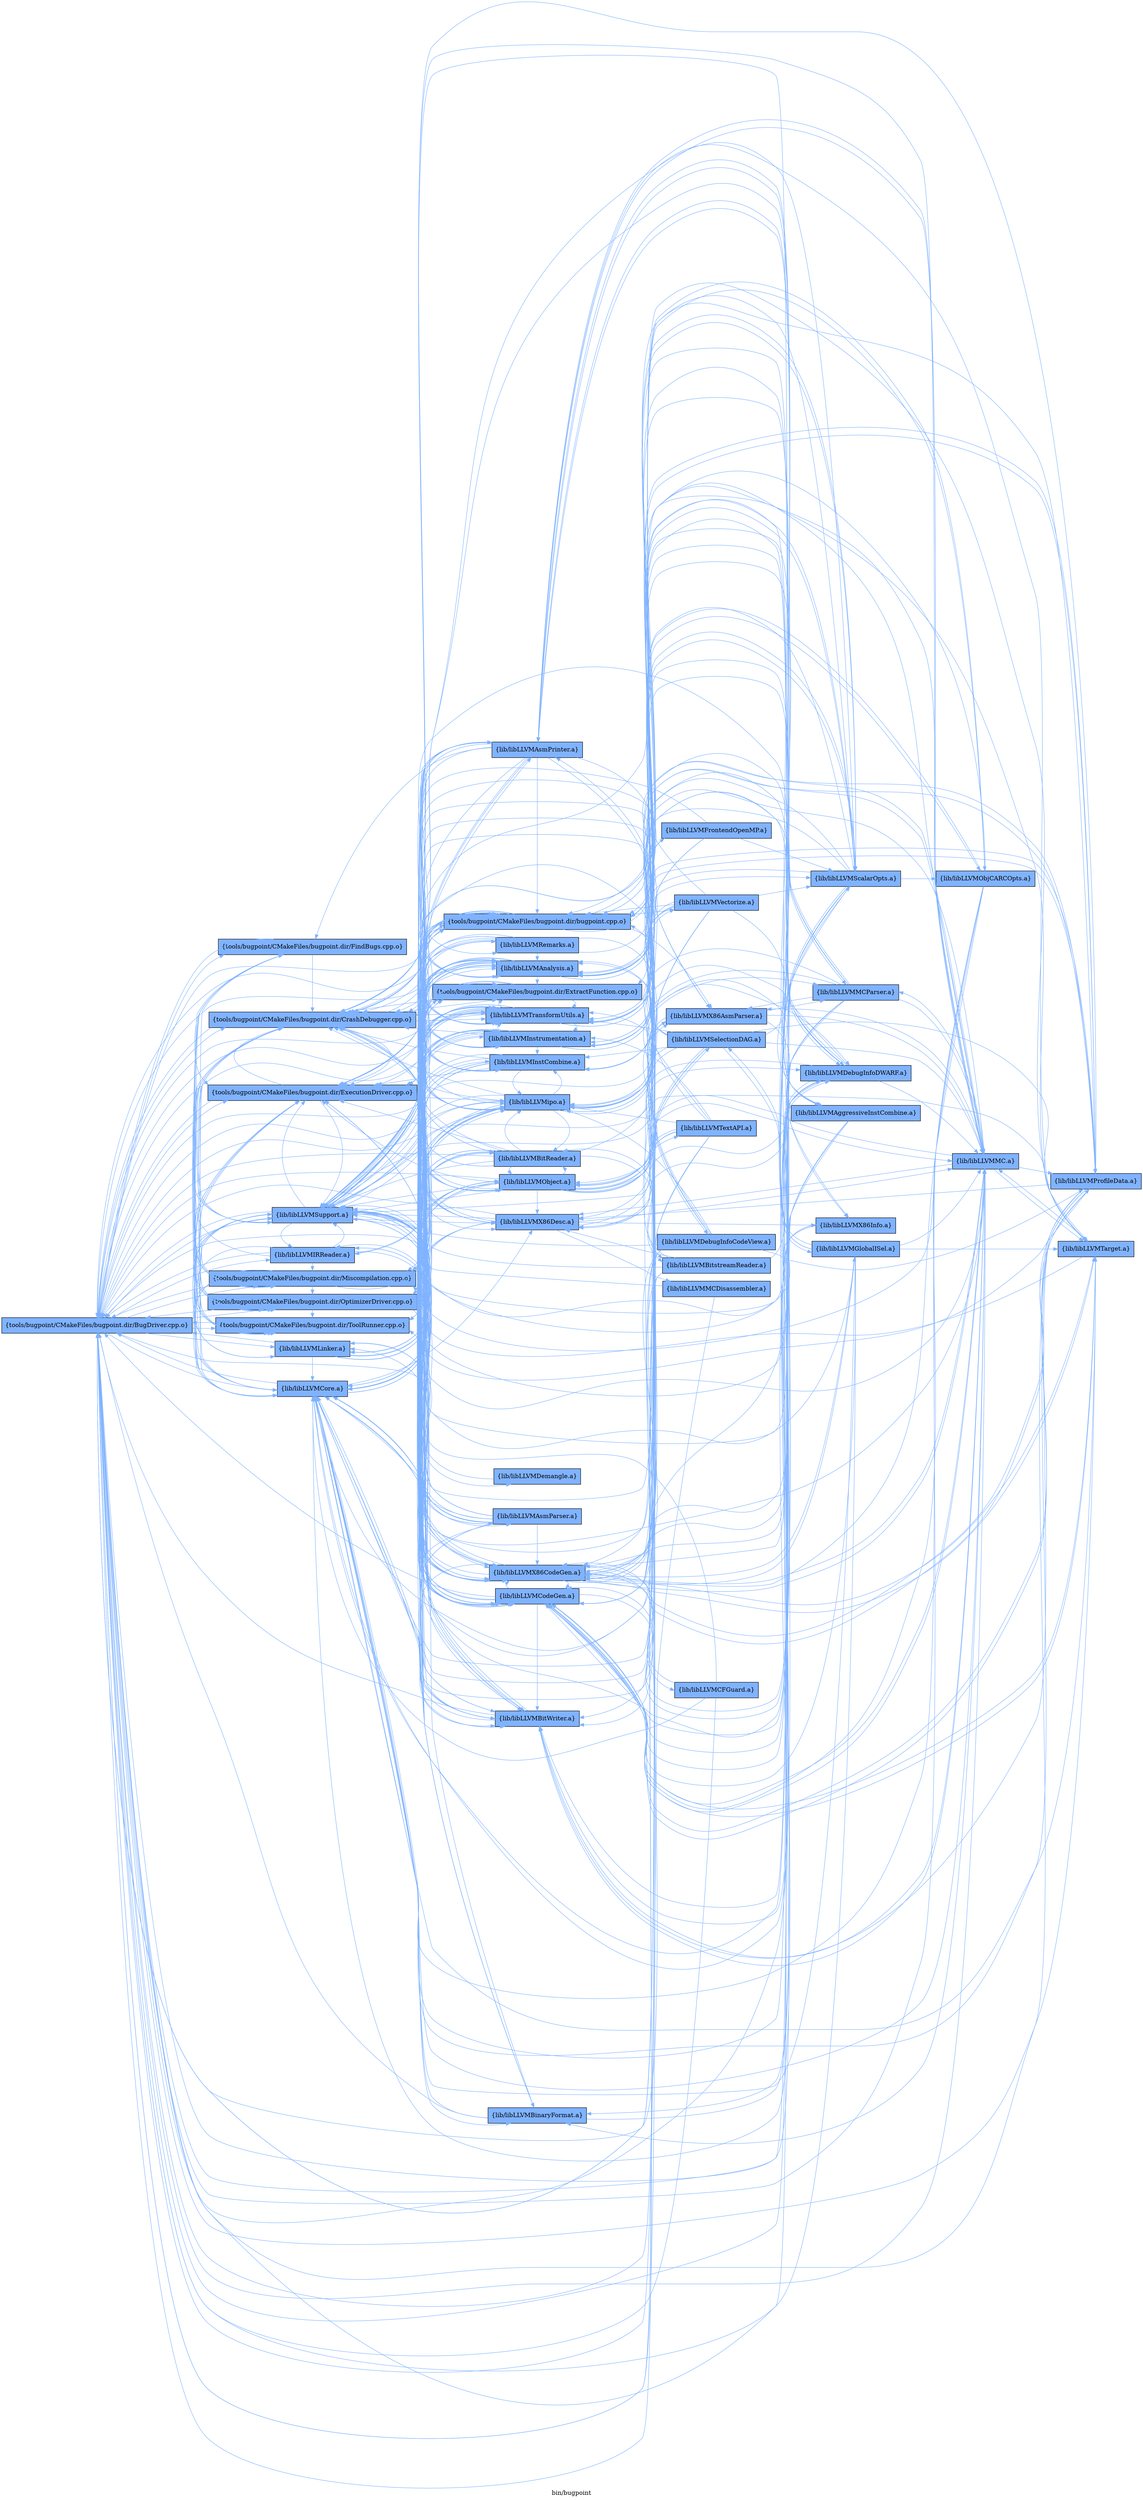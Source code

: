 digraph "bin/bugpoint" {
	label="bin/bugpoint";
	rankdir=LR;
	{ rank=same; Node0x560d4367f808;  }
	{ rank=same; Node0x560d43687828; Node0x560d43687558; Node0x560d43686658; Node0x560d43685e88; Node0x560d43686928; Node0x560d43684f88; Node0x560d4366c7f8; Node0x560d4366be98; Node0x560d4366ae58; Node0x560d43685528;  }
	{ rank=same; Node0x560d436881d8; Node0x560d43676118; Node0x560d4366dbf8; Node0x560d43685f28; Node0x560d4366d6f8; Node0x560d4366eaf8; Node0x560d4366d3d8; Node0x560d4368eee8; Node0x560d4366e698; Node0x560d4368f3e8; Node0x560d43679728; Node0x560d43672748; Node0x560d4366c2f8; Node0x560d43671488; Node0x560d4366b3f8; Node0x560d4366aef8; Node0x560d43687918; Node0x560d4368dae8;  }

	Node0x560d4367f808 [shape=record,shape=box,group=1,style=filled,fillcolor="0.600000 0.5 1",label="{tools/bugpoint/CMakeFiles/bugpoint.dir/BugDriver.cpp.o}"];
	Node0x560d4367f808 -> Node0x560d43687828[color="0.600000 0.5 1"];
	Node0x560d4367f808 -> Node0x560d43687558[color="0.600000 0.5 1"];
	Node0x560d4367f808 -> Node0x560d43686658[color="0.600000 0.5 1"];
	Node0x560d4367f808 -> Node0x560d43685e88[color="0.600000 0.5 1"];
	Node0x560d4367f808 -> Node0x560d43686928[color="0.600000 0.5 1"];
	Node0x560d4367f808 -> Node0x560d43684f88[color="0.600000 0.5 1"];
	Node0x560d4367f808 -> Node0x560d4366c7f8[color="0.600000 0.5 1"];
	Node0x560d4367f808 -> Node0x560d4366be98[color="0.600000 0.5 1"];
	Node0x560d4367f808 -> Node0x560d4366ae58[color="0.600000 0.5 1"];
	Node0x560d4367f808 -> Node0x560d43685528[color="0.600000 0.5 1"];
	Node0x560d43687828 [shape=record,shape=box,group=1,style=filled,fillcolor="0.600000 0.5 1",label="{tools/bugpoint/CMakeFiles/bugpoint.dir/CrashDebugger.cpp.o}"];
	Node0x560d43687828 -> Node0x560d4367f808[color="0.600000 0.5 1"];
	Node0x560d43687828 -> Node0x560d43687558[color="0.600000 0.5 1"];
	Node0x560d43687828 -> Node0x560d436881d8[color="0.600000 0.5 1"];
	Node0x560d43687828 -> Node0x560d43686928[color="0.600000 0.5 1"];
	Node0x560d43687828 -> Node0x560d43676118[color="0.600000 0.5 1"];
	Node0x560d43687828 -> Node0x560d4366dbf8[color="0.600000 0.5 1"];
	Node0x560d43687828 -> Node0x560d4366c7f8[color="0.600000 0.5 1"];
	Node0x560d43687828 -> Node0x560d43685528[color="0.600000 0.5 1"];
	Node0x560d43687828 -> Node0x560d43685f28[color="0.600000 0.5 1"];
	Node0x560d43687558 [shape=record,shape=box,group=1,style=filled,fillcolor="0.600000 0.5 1",label="{tools/bugpoint/CMakeFiles/bugpoint.dir/ExecutionDriver.cpp.o}"];
	Node0x560d43687558 -> Node0x560d4367f808[color="0.600000 0.5 1"];
	Node0x560d43687558 -> Node0x560d43687828[color="0.600000 0.5 1"];
	Node0x560d43687558 -> Node0x560d43686928[color="0.600000 0.5 1"];
	Node0x560d43687558 -> Node0x560d43684f88[color="0.600000 0.5 1"];
	Node0x560d43687558 -> Node0x560d43685528[color="0.600000 0.5 1"];
	Node0x560d43686658 [shape=record,shape=box,group=1,style=filled,fillcolor="0.600000 0.5 1",label="{tools/bugpoint/CMakeFiles/bugpoint.dir/FindBugs.cpp.o}"];
	Node0x560d43686658 -> Node0x560d4367f808[color="0.600000 0.5 1"];
	Node0x560d43686658 -> Node0x560d43687828[color="0.600000 0.5 1"];
	Node0x560d43686658 -> Node0x560d43687558[color="0.600000 0.5 1"];
	Node0x560d43686658 -> Node0x560d43685e88[color="0.600000 0.5 1"];
	Node0x560d43686658 -> Node0x560d43686928[color="0.600000 0.5 1"];
	Node0x560d43686658 -> Node0x560d43685528[color="0.600000 0.5 1"];
	Node0x560d43685e88 [shape=record,shape=box,group=1,style=filled,fillcolor="0.600000 0.5 1",label="{tools/bugpoint/CMakeFiles/bugpoint.dir/Miscompilation.cpp.o}"];
	Node0x560d43685e88 -> Node0x560d4367f808[color="0.600000 0.5 1"];
	Node0x560d43685e88 -> Node0x560d43687828[color="0.600000 0.5 1"];
	Node0x560d43685e88 -> Node0x560d43687558[color="0.600000 0.5 1"];
	Node0x560d43685e88 -> Node0x560d436881d8[color="0.600000 0.5 1"];
	Node0x560d43685e88 -> Node0x560d43686658[color="0.600000 0.5 1"];
	Node0x560d43685e88 -> Node0x560d43686928[color="0.600000 0.5 1"];
	Node0x560d43685e88 -> Node0x560d43684f88[color="0.600000 0.5 1"];
	Node0x560d43685e88 -> Node0x560d43676118[color="0.600000 0.5 1"];
	Node0x560d43685e88 -> Node0x560d4366c7f8[color="0.600000 0.5 1"];
	Node0x560d43685e88 -> Node0x560d4366ae58[color="0.600000 0.5 1"];
	Node0x560d43685e88 -> Node0x560d43685528[color="0.600000 0.5 1"];
	Node0x560d43685e88 -> Node0x560d43685f28[color="0.600000 0.5 1"];
	Node0x560d43686928 [shape=record,shape=box,group=1,style=filled,fillcolor="0.600000 0.5 1",label="{tools/bugpoint/CMakeFiles/bugpoint.dir/OptimizerDriver.cpp.o}"];
	Node0x560d43686928 -> Node0x560d4367f808[color="0.600000 0.5 1"];
	Node0x560d43686928 -> Node0x560d43687828[color="0.600000 0.5 1"];
	Node0x560d43686928 -> Node0x560d43687558[color="0.600000 0.5 1"];
	Node0x560d43686928 -> Node0x560d43684f88[color="0.600000 0.5 1"];
	Node0x560d43686928 -> Node0x560d4366d6f8[color="0.600000 0.5 1"];
	Node0x560d43686928 -> Node0x560d43685528[color="0.600000 0.5 1"];
	Node0x560d43684f88 [shape=record,shape=box,group=1,style=filled,fillcolor="0.600000 0.5 1",label="{tools/bugpoint/CMakeFiles/bugpoint.dir/ToolRunner.cpp.o}"];
	Node0x560d43684f88 -> Node0x560d4367f808[color="0.600000 0.5 1"];
	Node0x560d43684f88 -> Node0x560d43687828[color="0.600000 0.5 1"];
	Node0x560d43684f88 -> Node0x560d43687558[color="0.600000 0.5 1"];
	Node0x560d43684f88 -> Node0x560d43686658[color="0.600000 0.5 1"];
	Node0x560d43684f88 -> Node0x560d43685528[color="0.600000 0.5 1"];
	Node0x560d4366c7f8 [shape=record,shape=box,group=1,style=filled,fillcolor="0.600000 0.5 1",label="{lib/libLLVMCore.a}"];
	Node0x560d4366c7f8 -> Node0x560d4367f808[color="0.600000 0.5 1"];
	Node0x560d4366c7f8 -> Node0x560d43685528[color="0.600000 0.5 1"];
	Node0x560d4366c7f8 -> Node0x560d43687828[color="0.600000 0.5 1"];
	Node0x560d4366c7f8 -> Node0x560d4366eaf8[color="0.600000 0.5 1"];
	Node0x560d4366c7f8 -> Node0x560d4366dbf8[color="0.600000 0.5 1"];
	Node0x560d4366c7f8 -> Node0x560d4366d6f8[color="0.600000 0.5 1"];
	Node0x560d4366c7f8 -> Node0x560d4366d3d8[color="0.600000 0.5 1"];
	Node0x560d4366c7f8 -> Node0x560d4368eee8[color="0.600000 0.5 1"];
	Node0x560d4366c7f8 -> Node0x560d4366e698[color="0.600000 0.5 1"];
	Node0x560d4366c7f8 -> Node0x560d436881d8[color="0.600000 0.5 1"];
	Node0x560d4366c7f8 -> Node0x560d43686658[color="0.600000 0.5 1"];
	Node0x560d4366c7f8 -> Node0x560d4368f3e8[color="0.600000 0.5 1"];
	Node0x560d4366c7f8 -> Node0x560d43687558[color="0.600000 0.5 1"];
	Node0x560d4366c7f8 -> Node0x560d43676118[color="0.600000 0.5 1"];
	Node0x560d4366be98 [shape=record,shape=box,group=1,style=filled,fillcolor="0.600000 0.5 1",label="{lib/libLLVMIRReader.a}"];
	Node0x560d4366be98 -> Node0x560d4367f808[color="0.600000 0.5 1"];
	Node0x560d4366be98 -> Node0x560d43687828[color="0.600000 0.5 1"];
	Node0x560d4366be98 -> Node0x560d43685e88[color="0.600000 0.5 1"];
	Node0x560d4366be98 -> Node0x560d4366d3d8[color="0.600000 0.5 1"];
	Node0x560d4366be98 -> Node0x560d4366c7f8[color="0.600000 0.5 1"];
	Node0x560d4366be98 -> Node0x560d43685528[color="0.600000 0.5 1"];
	Node0x560d4366be98 -> Node0x560d43679728[color="0.600000 0.5 1"];
	Node0x560d4366be98 -> Node0x560d43672748[color="0.600000 0.5 1"];
	Node0x560d4366ae58 [shape=record,shape=box,group=1,style=filled,fillcolor="0.600000 0.5 1",label="{lib/libLLVMLinker.a}"];
	Node0x560d4366ae58 -> Node0x560d4367f808[color="0.600000 0.5 1"];
	Node0x560d4366ae58 -> Node0x560d43687828[color="0.600000 0.5 1"];
	Node0x560d4366ae58 -> Node0x560d4366eaf8[color="0.600000 0.5 1"];
	Node0x560d4366ae58 -> Node0x560d4366dbf8[color="0.600000 0.5 1"];
	Node0x560d4366ae58 -> Node0x560d4366c7f8[color="0.600000 0.5 1"];
	Node0x560d4366ae58 -> Node0x560d4366c2f8[color="0.600000 0.5 1"];
	Node0x560d4366ae58 -> Node0x560d43685528[color="0.600000 0.5 1"];
	Node0x560d4366ae58 -> Node0x560d43685f28[color="0.600000 0.5 1"];
	Node0x560d4366ae58 -> Node0x560d43671488[color="0.600000 0.5 1"];
	Node0x560d43685528 [shape=record,shape=box,group=1,style=filled,fillcolor="0.600000 0.5 1",label="{lib/libLLVMSupport.a}"];
	Node0x560d43685528 -> Node0x560d4367f808[color="0.600000 0.5 1"];
	Node0x560d43685528 -> Node0x560d43687828[color="0.600000 0.5 1"];
	Node0x560d43685528 -> Node0x560d43687558[color="0.600000 0.5 1"];
	Node0x560d43685528 -> Node0x560d4366eaf8[color="0.600000 0.5 1"];
	Node0x560d43685528 -> Node0x560d4366dbf8[color="0.600000 0.5 1"];
	Node0x560d43685528 -> Node0x560d4366d3d8[color="0.600000 0.5 1"];
	Node0x560d43685528 -> Node0x560d4366c7f8[color="0.600000 0.5 1"];
	Node0x560d43685528 -> Node0x560d43676118[color="0.600000 0.5 1"];
	Node0x560d43685528 -> Node0x560d4366b3f8[color="0.600000 0.5 1"];
	Node0x560d43685528 -> Node0x560d4366d6f8[color="0.600000 0.5 1"];
	Node0x560d43685528 -> Node0x560d43684f88[color="0.600000 0.5 1"];
	Node0x560d43685528 -> Node0x560d4366e698[color="0.600000 0.5 1"];
	Node0x560d43685528 -> Node0x560d4366aef8[color="0.600000 0.5 1"];
	Node0x560d43685528 -> Node0x560d4366be98[color="0.600000 0.5 1"];
	Node0x560d43685528 -> Node0x560d4366c2f8[color="0.600000 0.5 1"];
	Node0x560d43685528 -> Node0x560d436881d8[color="0.600000 0.5 1"];
	Node0x560d43685528 -> Node0x560d43687918[color="0.600000 0.5 1"];
	Node0x560d43685528 -> Node0x560d4368dae8[color="0.600000 0.5 1"];
	Node0x560d43685528 -> Node0x560d43671488[color="0.600000 0.5 1"];
	Node0x560d436881d8 [shape=record,shape=box,group=1,style=filled,fillcolor="0.600000 0.5 1",label="{tools/bugpoint/CMakeFiles/bugpoint.dir/ExtractFunction.cpp.o}"];
	Node0x560d436881d8 -> Node0x560d4367f808[color="0.600000 0.5 1"];
	Node0x560d436881d8 -> Node0x560d43687828[color="0.600000 0.5 1"];
	Node0x560d436881d8 -> Node0x560d43687558[color="0.600000 0.5 1"];
	Node0x560d436881d8 -> Node0x560d43686928[color="0.600000 0.5 1"];
	Node0x560d436881d8 -> Node0x560d4366c7f8[color="0.600000 0.5 1"];
	Node0x560d436881d8 -> Node0x560d43685528[color="0.600000 0.5 1"];
	Node0x560d436881d8 -> Node0x560d43685f28[color="0.600000 0.5 1"];
	Node0x560d43676118 [shape=record,shape=box,group=1,style=filled,fillcolor="0.600000 0.5 1",label="{tools/bugpoint/CMakeFiles/bugpoint.dir/bugpoint.cpp.o}"];
	Node0x560d43676118 -> Node0x560d4367f808[color="0.600000 0.5 1"];
	Node0x560d43676118 -> Node0x560d43687828[color="0.600000 0.5 1"];
	Node0x560d43676118 -> Node0x560d43687558[color="0.600000 0.5 1"];
	Node0x560d43676118 -> Node0x560d4366eff8[color="0.600000 0.5 1"];
	Node0x560d43676118 -> Node0x560d4366eaf8[color="0.600000 0.5 1"];
	Node0x560d43676118 -> Node0x560d4366e698[color="0.600000 0.5 1"];
	Node0x560d43676118 -> Node0x560d4366e198[color="0.600000 0.5 1"];
	Node0x560d43676118 -> Node0x560d4366dbf8[color="0.600000 0.5 1"];
	Node0x560d43676118 -> Node0x560d4366d3d8[color="0.600000 0.5 1"];
	Node0x560d43676118 -> Node0x560d4366c7f8[color="0.600000 0.5 1"];
	Node0x560d43676118 -> Node0x560d4366c2f8[color="0.600000 0.5 1"];
	Node0x560d43676118 -> Node0x560d4366b998[color="0.600000 0.5 1"];
	Node0x560d43676118 -> Node0x560d4366b3f8[color="0.600000 0.5 1"];
	Node0x560d43676118 -> Node0x560d4366aef8[color="0.600000 0.5 1"];
	Node0x560d43676118 -> Node0x560d43684b28[color="0.600000 0.5 1"];
	Node0x560d43676118 -> Node0x560d43685a78[color="0.600000 0.5 1"];
	Node0x560d43676118 -> Node0x560d43685528[color="0.600000 0.5 1"];
	Node0x560d43676118 -> Node0x560d436866a8[color="0.600000 0.5 1"];
	Node0x560d43676118 -> Node0x560d43685f28[color="0.600000 0.5 1"];
	Node0x560d43676118 -> Node0x560d43686e78[color="0.600000 0.5 1"];
	Node0x560d4366dbf8 [shape=record,shape=box,group=1,style=filled,fillcolor="0.600000 0.5 1",label="{lib/libLLVMAnalysis.a}"];
	Node0x560d4366dbf8 -> Node0x560d4367f808[color="0.600000 0.5 1"];
	Node0x560d4366dbf8 -> Node0x560d43687828[color="0.600000 0.5 1"];
	Node0x560d4366dbf8 -> Node0x560d4366eaf8[color="0.600000 0.5 1"];
	Node0x560d4366dbf8 -> Node0x560d4366c7f8[color="0.600000 0.5 1"];
	Node0x560d4366dbf8 -> Node0x560d43685528[color="0.600000 0.5 1"];
	Node0x560d4366dbf8 -> Node0x560d43676118[color="0.600000 0.5 1"];
	Node0x560d4366dbf8 -> Node0x560d43687558[color="0.600000 0.5 1"];
	Node0x560d4366dbf8 -> Node0x560d43685e88[color="0.600000 0.5 1"];
	Node0x560d4366dbf8 -> Node0x560d436881d8[color="0.600000 0.5 1"];
	Node0x560d4366dbf8 -> Node0x560d4368eee8[color="0.600000 0.5 1"];
	Node0x560d4366dbf8 -> Node0x560d43671488[color="0.600000 0.5 1"];
	Node0x560d4366dbf8 -> Node0x560d43671988[color="0.600000 0.5 1"];
	Node0x560d4366dbf8 -> Node0x560d4366d3d8[color="0.600000 0.5 1"];
	Node0x560d4366dbf8 -> Node0x560d43684f88[color="0.600000 0.5 1"];
	Node0x560d4366dbf8 -> Node0x560d43685a78[color="0.600000 0.5 1"];
	Node0x560d4366dbf8 -> Node0x560d4366c2f8[color="0.600000 0.5 1"];
	Node0x560d43685f28 [shape=record,shape=box,group=1,style=filled,fillcolor="0.600000 0.5 1",label="{lib/libLLVMTransformUtils.a}"];
	Node0x560d43685f28 -> Node0x560d4367f808[color="0.600000 0.5 1"];
	Node0x560d43685f28 -> Node0x560d43685528[color="0.600000 0.5 1"];
	Node0x560d43685f28 -> Node0x560d43687828[color="0.600000 0.5 1"];
	Node0x560d43685f28 -> Node0x560d43687558[color="0.600000 0.5 1"];
	Node0x560d43685f28 -> Node0x560d4366eaf8[color="0.600000 0.5 1"];
	Node0x560d43685f28 -> Node0x560d4366dbf8[color="0.600000 0.5 1"];
	Node0x560d43685f28 -> Node0x560d4366d3d8[color="0.600000 0.5 1"];
	Node0x560d43685f28 -> Node0x560d4366c7f8[color="0.600000 0.5 1"];
	Node0x560d43685f28 -> Node0x560d4366c2f8[color="0.600000 0.5 1"];
	Node0x560d43685f28 -> Node0x560d43685a78[color="0.600000 0.5 1"];
	Node0x560d43685f28 -> Node0x560d43685e88[color="0.600000 0.5 1"];
	Node0x560d43685f28 -> Node0x560d43676118[color="0.600000 0.5 1"];
	Node0x560d43685f28 -> Node0x560d4366b3f8[color="0.600000 0.5 1"];
	Node0x560d43685f28 -> Node0x560d4366d6f8[color="0.600000 0.5 1"];
	Node0x560d43685f28 -> Node0x560d43684b28[color="0.600000 0.5 1"];
	Node0x560d43685f28 -> Node0x560d43684f88[color="0.600000 0.5 1"];
	Node0x560d43685f28 -> Node0x560d436881d8[color="0.600000 0.5 1"];
	Node0x560d43685f28 -> Node0x560d4366aef8[color="0.600000 0.5 1"];
	Node0x560d43685f28 -> Node0x560d4366ae58[color="0.600000 0.5 1"];
	Node0x560d4366d6f8 [shape=record,shape=box,group=1,style=filled,fillcolor="0.600000 0.5 1",label="{lib/libLLVMBitWriter.a}"];
	Node0x560d4366d6f8 -> Node0x560d4367f808[color="0.600000 0.5 1"];
	Node0x560d4366d6f8 -> Node0x560d43687828[color="0.600000 0.5 1"];
	Node0x560d4366d6f8 -> Node0x560d43676118[color="0.600000 0.5 1"];
	Node0x560d4366d6f8 -> Node0x560d4366eaf8[color="0.600000 0.5 1"];
	Node0x560d4366d6f8 -> Node0x560d4366dbf8[color="0.600000 0.5 1"];
	Node0x560d4366d6f8 -> Node0x560d4366c7f8[color="0.600000 0.5 1"];
	Node0x560d4366d6f8 -> Node0x560d43685528[color="0.600000 0.5 1"];
	Node0x560d4366d6f8 -> Node0x560d43671488[color="0.600000 0.5 1"];
	Node0x560d4366d6f8 -> Node0x560d43670a88[color="0.600000 0.5 1"];
	Node0x560d4366eff8 [shape=record,shape=box,group=1,style=filled,fillcolor="0.600000 0.5 1",label="{lib/libLLVMX86AsmParser.a}"];
	Node0x560d4366eff8 -> Node0x560d4367f808[color="0.600000 0.5 1"];
	Node0x560d4366eff8 -> Node0x560d43687828[color="0.600000 0.5 1"];
	Node0x560d4366eff8 -> Node0x560d4366e698[color="0.600000 0.5 1"];
	Node0x560d4366eff8 -> Node0x560d4366e198[color="0.600000 0.5 1"];
	Node0x560d4366eff8 -> Node0x560d43685528[color="0.600000 0.5 1"];
	Node0x560d4366eff8 -> Node0x560d43670f88[color="0.600000 0.5 1"];
	Node0x560d4366eff8 -> Node0x560d43670a88[color="0.600000 0.5 1"];
	Node0x560d4366eaf8 [shape=record,shape=box,group=1,style=filled,fillcolor="0.600000 0.5 1",label="{lib/libLLVMX86CodeGen.a}"];
	Node0x560d4366eaf8 -> Node0x560d4367f808[color="0.600000 0.5 1"];
	Node0x560d4366eaf8 -> Node0x560d43676118[color="0.600000 0.5 1"];
	Node0x560d4366eaf8 -> Node0x560d4366e698[color="0.600000 0.5 1"];
	Node0x560d4366eaf8 -> Node0x560d4366e198[color="0.600000 0.5 1"];
	Node0x560d4366eaf8 -> Node0x560d4366d3d8[color="0.600000 0.5 1"];
	Node0x560d4366eaf8 -> Node0x560d4366c7f8[color="0.600000 0.5 1"];
	Node0x560d4366eaf8 -> Node0x560d43685528[color="0.600000 0.5 1"];
	Node0x560d4366eaf8 -> Node0x560d43687918[color="0.600000 0.5 1"];
	Node0x560d4366eaf8 -> Node0x560d43670a88[color="0.600000 0.5 1"];
	Node0x560d4366eaf8 -> Node0x560d43687828[color="0.600000 0.5 1"];
	Node0x560d4366eaf8 -> Node0x560d4366dbf8[color="0.600000 0.5 1"];
	Node0x560d4366eaf8 -> Node0x560d4367ebd8[color="0.600000 0.5 1"];
	Node0x560d4366eaf8 -> Node0x560d436866a8[color="0.600000 0.5 1"];
	Node0x560d4366eaf8 -> Node0x560d43687d28[color="0.600000 0.5 1"];
	Node0x560d4366eaf8 -> Node0x560d43680168[color="0.600000 0.5 1"];
	Node0x560d4366eaf8 -> Node0x560d43671988[color="0.600000 0.5 1"];
	Node0x560d4366eaf8 -> Node0x560d43685f28[color="0.600000 0.5 1"];
	Node0x560d4366e698 [shape=record,shape=box,group=1,style=filled,fillcolor="0.600000 0.5 1",label="{lib/libLLVMX86Desc.a}"];
	Node0x560d4366e698 -> Node0x560d4367f808[color="0.600000 0.5 1"];
	Node0x560d4366e698 -> Node0x560d43687828[color="0.600000 0.5 1"];
	Node0x560d4366e698 -> Node0x560d43685528[color="0.600000 0.5 1"];
	Node0x560d4366e698 -> Node0x560d43670a88[color="0.600000 0.5 1"];
	Node0x560d4366e698 -> Node0x560d4366eaf8[color="0.600000 0.5 1"];
	Node0x560d4366e698 -> Node0x560d4366e198[color="0.600000 0.5 1"];
	Node0x560d4366e698 -> Node0x560d43686978[color="0.600000 0.5 1"];
	Node0x560d4366e698 -> Node0x560d43676118[color="0.600000 0.5 1"];
	Node0x560d4366e698 -> Node0x560d4366eff8[color="0.600000 0.5 1"];
	Node0x560d4366e698 -> Node0x560d4368eee8[color="0.600000 0.5 1"];
	Node0x560d4366e198 [shape=record,shape=box,group=1,style=filled,fillcolor="0.600000 0.5 1",label="{lib/libLLVMX86Info.a}"];
	Node0x560d4366e198 -> Node0x560d4367f808[color="0.600000 0.5 1"];
	Node0x560d4366e198 -> Node0x560d43685528[color="0.600000 0.5 1"];
	Node0x560d4366d3d8 [shape=record,shape=box,group=1,style=filled,fillcolor="0.600000 0.5 1",label="{lib/libLLVMCodeGen.a}"];
	Node0x560d4366d3d8 -> Node0x560d4367f808[color="0.600000 0.5 1"];
	Node0x560d4366d3d8 -> Node0x560d43687828[color="0.600000 0.5 1"];
	Node0x560d4366d3d8 -> Node0x560d4366eaf8[color="0.600000 0.5 1"];
	Node0x560d4366d3d8 -> Node0x560d4366dbf8[color="0.600000 0.5 1"];
	Node0x560d4366d3d8 -> Node0x560d4366c7f8[color="0.600000 0.5 1"];
	Node0x560d4366d3d8 -> Node0x560d43685528[color="0.600000 0.5 1"];
	Node0x560d4366d3d8 -> Node0x560d43676118[color="0.600000 0.5 1"];
	Node0x560d4366d3d8 -> Node0x560d43670a88[color="0.600000 0.5 1"];
	Node0x560d4366d3d8 -> Node0x560d43685f28[color="0.600000 0.5 1"];
	Node0x560d4366d3d8 -> Node0x560d4366e698[color="0.600000 0.5 1"];
	Node0x560d4366d3d8 -> Node0x560d43687558[color="0.600000 0.5 1"];
	Node0x560d4366d3d8 -> Node0x560d436866a8[color="0.600000 0.5 1"];
	Node0x560d4366d3d8 -> Node0x560d436881d8[color="0.600000 0.5 1"];
	Node0x560d4366d3d8 -> Node0x560d4366d6f8[color="0.600000 0.5 1"];
	Node0x560d4366d3d8 -> Node0x560d43684f88[color="0.600000 0.5 1"];
	Node0x560d4366d3d8 -> Node0x560d43671988[color="0.600000 0.5 1"];
	Node0x560d4366d3d8 -> Node0x560d43685a78[color="0.600000 0.5 1"];
	Node0x560d4366d3d8 -> Node0x560d43685e88[color="0.600000 0.5 1"];
	Node0x560d4366d3d8 -> Node0x560d43687918[color="0.600000 0.5 1"];
	Node0x560d4366c2f8 [shape=record,shape=box,group=1,style=filled,fillcolor="0.600000 0.5 1",label="{lib/libLLVMipo.a}"];
	Node0x560d4366c2f8 -> Node0x560d4367f808[color="0.600000 0.5 1"];
	Node0x560d4366c2f8 -> Node0x560d4366eaf8[color="0.600000 0.5 1"];
	Node0x560d4366c2f8 -> Node0x560d4366dbf8[color="0.600000 0.5 1"];
	Node0x560d4366c2f8 -> Node0x560d4366d3d8[color="0.600000 0.5 1"];
	Node0x560d4366c2f8 -> Node0x560d4366c7f8[color="0.600000 0.5 1"];
	Node0x560d4366c2f8 -> Node0x560d43685528[color="0.600000 0.5 1"];
	Node0x560d4366c2f8 -> Node0x560d43685f28[color="0.600000 0.5 1"];
	Node0x560d4366c2f8 -> Node0x560d43685e88[color="0.600000 0.5 1"];
	Node0x560d4366c2f8 -> Node0x560d4366d6f8[color="0.600000 0.5 1"];
	Node0x560d4366c2f8 -> Node0x560d43687828[color="0.600000 0.5 1"];
	Node0x560d4366c2f8 -> Node0x560d43687558[color="0.600000 0.5 1"];
	Node0x560d4366c2f8 -> Node0x560d43676118[color="0.600000 0.5 1"];
	Node0x560d4366c2f8 -> Node0x560d4366be98[color="0.600000 0.5 1"];
	Node0x560d4366c2f8 -> Node0x560d4366ae58[color="0.600000 0.5 1"];
	Node0x560d4366c2f8 -> Node0x560d43672748[color="0.600000 0.5 1"];
	Node0x560d4366c2f8 -> Node0x560d4366ff48[color="0.600000 0.5 1"];
	Node0x560d4366c2f8 -> Node0x560d4366b998[color="0.600000 0.5 1"];
	Node0x560d4366c2f8 -> Node0x560d4366b3f8[color="0.600000 0.5 1"];
	Node0x560d4366c2f8 -> Node0x560d4366aef8[color="0.600000 0.5 1"];
	Node0x560d4366c2f8 -> Node0x560d43685a78[color="0.600000 0.5 1"];
	Node0x560d4366c2f8 -> Node0x560d43686e78[color="0.600000 0.5 1"];
	Node0x560d4366c2f8 -> Node0x560d43671988[color="0.600000 0.5 1"];
	Node0x560d4366c2f8 -> Node0x560d436881d8[color="0.600000 0.5 1"];
	Node0x560d4366c2f8 -> Node0x560d43684f88[color="0.600000 0.5 1"];
	Node0x560d4366b998 [shape=record,shape=box,group=1,style=filled,fillcolor="0.600000 0.5 1",label="{lib/libLLVMAggressiveInstCombine.a}"];
	Node0x560d4366b998 -> Node0x560d4367f808[color="0.600000 0.5 1"];
	Node0x560d4366b998 -> Node0x560d4366eaf8[color="0.600000 0.5 1"];
	Node0x560d4366b998 -> Node0x560d4366dbf8[color="0.600000 0.5 1"];
	Node0x560d4366b998 -> Node0x560d4366d3d8[color="0.600000 0.5 1"];
	Node0x560d4366b998 -> Node0x560d4366c7f8[color="0.600000 0.5 1"];
	Node0x560d4366b998 -> Node0x560d43685528[color="0.600000 0.5 1"];
	Node0x560d4366b998 -> Node0x560d43685f28[color="0.600000 0.5 1"];
	Node0x560d4366b3f8 [shape=record,shape=box,group=1,style=filled,fillcolor="0.600000 0.5 1",label="{lib/libLLVMInstCombine.a}"];
	Node0x560d4366b3f8 -> Node0x560d4367f808[color="0.600000 0.5 1"];
	Node0x560d4366b3f8 -> Node0x560d43687828[color="0.600000 0.5 1"];
	Node0x560d4366b3f8 -> Node0x560d43687558[color="0.600000 0.5 1"];
	Node0x560d4366b3f8 -> Node0x560d43676118[color="0.600000 0.5 1"];
	Node0x560d4366b3f8 -> Node0x560d4366eaf8[color="0.600000 0.5 1"];
	Node0x560d4366b3f8 -> Node0x560d4366dbf8[color="0.600000 0.5 1"];
	Node0x560d4366b3f8 -> Node0x560d4366d3d8[color="0.600000 0.5 1"];
	Node0x560d4366b3f8 -> Node0x560d4366c7f8[color="0.600000 0.5 1"];
	Node0x560d4366b3f8 -> Node0x560d4366c2f8[color="0.600000 0.5 1"];
	Node0x560d4366b3f8 -> Node0x560d43685528[color="0.600000 0.5 1"];
	Node0x560d4366b3f8 -> Node0x560d43685f28[color="0.600000 0.5 1"];
	Node0x560d4366b3f8 -> Node0x560d43685e88[color="0.600000 0.5 1"];
	Node0x560d4366b3f8 -> Node0x560d4366d6f8[color="0.600000 0.5 1"];
	Node0x560d4366aef8 [shape=record,shape=box,group=1,style=filled,fillcolor="0.600000 0.5 1",label="{lib/libLLVMInstrumentation.a}"];
	Node0x560d4366aef8 -> Node0x560d4367f808[color="0.600000 0.5 1"];
	Node0x560d4366aef8 -> Node0x560d43687828[color="0.600000 0.5 1"];
	Node0x560d4366aef8 -> Node0x560d4366eaf8[color="0.600000 0.5 1"];
	Node0x560d4366aef8 -> Node0x560d4366dbf8[color="0.600000 0.5 1"];
	Node0x560d4366aef8 -> Node0x560d4366c7f8[color="0.600000 0.5 1"];
	Node0x560d4366aef8 -> Node0x560d43685528[color="0.600000 0.5 1"];
	Node0x560d4366aef8 -> Node0x560d4366c2f8[color="0.600000 0.5 1"];
	Node0x560d4366aef8 -> Node0x560d43671988[color="0.600000 0.5 1"];
	Node0x560d4366aef8 -> Node0x560d43687558[color="0.600000 0.5 1"];
	Node0x560d4366aef8 -> Node0x560d43685e88[color="0.600000 0.5 1"];
	Node0x560d4366aef8 -> Node0x560d43676118[color="0.600000 0.5 1"];
	Node0x560d4366aef8 -> Node0x560d4366d3d8[color="0.600000 0.5 1"];
	Node0x560d4366aef8 -> Node0x560d4366b3f8[color="0.600000 0.5 1"];
	Node0x560d4366aef8 -> Node0x560d43685f28[color="0.600000 0.5 1"];
	Node0x560d4366aef8 -> Node0x560d43670a88[color="0.600000 0.5 1"];
	Node0x560d43684b28 [shape=record,shape=box,group=1,style=filled,fillcolor="0.600000 0.5 1",label="{lib/libLLVMObjCARCOpts.a}"];
	Node0x560d43684b28 -> Node0x560d4367f808[color="0.600000 0.5 1"];
	Node0x560d43684b28 -> Node0x560d4366eaf8[color="0.600000 0.5 1"];
	Node0x560d43684b28 -> Node0x560d4366dbf8[color="0.600000 0.5 1"];
	Node0x560d43684b28 -> Node0x560d4366c7f8[color="0.600000 0.5 1"];
	Node0x560d43684b28 -> Node0x560d43685528[color="0.600000 0.5 1"];
	Node0x560d43684b28 -> Node0x560d43685f28[color="0.600000 0.5 1"];
	Node0x560d43684b28 -> Node0x560d43676118[color="0.600000 0.5 1"];
	Node0x560d43684b28 -> Node0x560d4366d3d8[color="0.600000 0.5 1"];
	Node0x560d43685a78 [shape=record,shape=box,group=1,style=filled,fillcolor="0.600000 0.5 1",label="{lib/libLLVMScalarOpts.a}"];
	Node0x560d43685a78 -> Node0x560d4367f808[color="0.600000 0.5 1"];
	Node0x560d43685a78 -> Node0x560d43687828[color="0.600000 0.5 1"];
	Node0x560d43685a78 -> Node0x560d4366eaf8[color="0.600000 0.5 1"];
	Node0x560d43685a78 -> Node0x560d4366dbf8[color="0.600000 0.5 1"];
	Node0x560d43685a78 -> Node0x560d4366c7f8[color="0.600000 0.5 1"];
	Node0x560d43685a78 -> Node0x560d4366c2f8[color="0.600000 0.5 1"];
	Node0x560d43685a78 -> Node0x560d43685528[color="0.600000 0.5 1"];
	Node0x560d43685a78 -> Node0x560d43685f28[color="0.600000 0.5 1"];
	Node0x560d43685a78 -> Node0x560d43676118[color="0.600000 0.5 1"];
	Node0x560d43685a78 -> Node0x560d4366d3d8[color="0.600000 0.5 1"];
	Node0x560d43685a78 -> Node0x560d4366b3f8[color="0.600000 0.5 1"];
	Node0x560d43685a78 -> Node0x560d4366aef8[color="0.600000 0.5 1"];
	Node0x560d43685a78 -> Node0x560d43687558[color="0.600000 0.5 1"];
	Node0x560d43685a78 -> Node0x560d4366d6f8[color="0.600000 0.5 1"];
	Node0x560d43685a78 -> Node0x560d43684b28[color="0.600000 0.5 1"];
	Node0x560d43685a78 -> Node0x560d436881d8[color="0.600000 0.5 1"];
	Node0x560d43685a78 -> Node0x560d43685e88[color="0.600000 0.5 1"];
	Node0x560d436866a8 [shape=record,shape=box,group=1,style=filled,fillcolor="0.600000 0.5 1",label="{lib/libLLVMTarget.a}"];
	Node0x560d436866a8 -> Node0x560d4367f808[color="0.600000 0.5 1"];
	Node0x560d436866a8 -> Node0x560d4366eaf8[color="0.600000 0.5 1"];
	Node0x560d436866a8 -> Node0x560d4366dbf8[color="0.600000 0.5 1"];
	Node0x560d436866a8 -> Node0x560d4366c7f8[color="0.600000 0.5 1"];
	Node0x560d436866a8 -> Node0x560d43685528[color="0.600000 0.5 1"];
	Node0x560d436866a8 -> Node0x560d4366d3d8[color="0.600000 0.5 1"];
	Node0x560d436866a8 -> Node0x560d43670a88[color="0.600000 0.5 1"];
	Node0x560d43686e78 [shape=record,shape=box,group=1,style=filled,fillcolor="0.600000 0.5 1",label="{lib/libLLVMVectorize.a}"];
	Node0x560d43686e78 -> Node0x560d4367f808[color="0.600000 0.5 1"];
	Node0x560d43686e78 -> Node0x560d4366eaf8[color="0.600000 0.5 1"];
	Node0x560d43686e78 -> Node0x560d4366dbf8[color="0.600000 0.5 1"];
	Node0x560d43686e78 -> Node0x560d4366d3d8[color="0.600000 0.5 1"];
	Node0x560d43686e78 -> Node0x560d4366c7f8[color="0.600000 0.5 1"];
	Node0x560d43686e78 -> Node0x560d4366b3f8[color="0.600000 0.5 1"];
	Node0x560d43686e78 -> Node0x560d43685a78[color="0.600000 0.5 1"];
	Node0x560d43686e78 -> Node0x560d43685528[color="0.600000 0.5 1"];
	Node0x560d43686e78 -> Node0x560d43685f28[color="0.600000 0.5 1"];
	Node0x560d43686e78 -> Node0x560d43687828[color="0.600000 0.5 1"];
	Node0x560d43686e78 -> Node0x560d43685e88[color="0.600000 0.5 1"];
	Node0x560d43686e78 -> Node0x560d43676118[color="0.600000 0.5 1"];
	Node0x560d43686e78 -> Node0x560d4366c2f8[color="0.600000 0.5 1"];
	Node0x560d43686e78 -> Node0x560d4366b998[color="0.600000 0.5 1"];
	Node0x560d43686e78 -> Node0x560d4366aef8[color="0.600000 0.5 1"];
	Node0x560d43670f88 [shape=record,shape=box,group=1,style=filled,fillcolor="0.600000 0.5 1",label="{lib/libLLVMMCParser.a}"];
	Node0x560d43670f88 -> Node0x560d4367f808[color="0.600000 0.5 1"];
	Node0x560d43670f88 -> Node0x560d43687828[color="0.600000 0.5 1"];
	Node0x560d43670f88 -> Node0x560d4366eff8[color="0.600000 0.5 1"];
	Node0x560d43670f88 -> Node0x560d4366eaf8[color="0.600000 0.5 1"];
	Node0x560d43670f88 -> Node0x560d4366e698[color="0.600000 0.5 1"];
	Node0x560d43670f88 -> Node0x560d4366dbf8[color="0.600000 0.5 1"];
	Node0x560d43670f88 -> Node0x560d4366d3d8[color="0.600000 0.5 1"];
	Node0x560d43670f88 -> Node0x560d4366c2f8[color="0.600000 0.5 1"];
	Node0x560d43670f88 -> Node0x560d43685528[color="0.600000 0.5 1"];
	Node0x560d43670f88 -> Node0x560d43687918[color="0.600000 0.5 1"];
	Node0x560d43670f88 -> Node0x560d43671488[color="0.600000 0.5 1"];
	Node0x560d43670f88 -> Node0x560d43670a88[color="0.600000 0.5 1"];
	Node0x560d43670f88 -> Node0x560d4366c7f8[color="0.600000 0.5 1"];
	Node0x560d43670f88 -> Node0x560d43676118[color="0.600000 0.5 1"];
	Node0x560d43670a88 [shape=record,shape=box,group=1,style=filled,fillcolor="0.600000 0.5 1",label="{lib/libLLVMMC.a}"];
	Node0x560d43670a88 -> Node0x560d4367f808[color="0.600000 0.5 1"];
	Node0x560d43670a88 -> Node0x560d4366e698[color="0.600000 0.5 1"];
	Node0x560d43670a88 -> Node0x560d43685528[color="0.600000 0.5 1"];
	Node0x560d43670a88 -> Node0x560d43687828[color="0.600000 0.5 1"];
	Node0x560d43670a88 -> Node0x560d43687558[color="0.600000 0.5 1"];
	Node0x560d43670a88 -> Node0x560d4366d6f8[color="0.600000 0.5 1"];
	Node0x560d43670a88 -> Node0x560d4366d3d8[color="0.600000 0.5 1"];
	Node0x560d43670a88 -> Node0x560d43687918[color="0.600000 0.5 1"];
	Node0x560d43670a88 -> Node0x560d43670f88[color="0.600000 0.5 1"];
	Node0x560d43670a88 -> Node0x560d4366dbf8[color="0.600000 0.5 1"];
	Node0x560d43670a88 -> Node0x560d4366c7f8[color="0.600000 0.5 1"];
	Node0x560d43670a88 -> Node0x560d4366b3f8[color="0.600000 0.5 1"];
	Node0x560d43670a88 -> Node0x560d43671488[color="0.600000 0.5 1"];
	Node0x560d43670a88 -> Node0x560d4366eff8[color="0.600000 0.5 1"];
	Node0x560d43670a88 -> Node0x560d4366eaf8[color="0.600000 0.5 1"];
	Node0x560d43670a88 -> Node0x560d4366be98[color="0.600000 0.5 1"];
	Node0x560d43670a88 -> Node0x560d4366aef8[color="0.600000 0.5 1"];
	Node0x560d43670a88 -> Node0x560d436866a8[color="0.600000 0.5 1"];
	Node0x560d43670a88 -> Node0x560d43671988[color="0.600000 0.5 1"];
	Node0x560d43670a88 -> Node0x560d4368eee8[color="0.600000 0.5 1"];
	Node0x560d43687918 [shape=record,shape=box,group=1,style=filled,fillcolor="0.600000 0.5 1",label="{lib/libLLVMAsmPrinter.a}"];
	Node0x560d43687918 -> Node0x560d4367f808[color="0.600000 0.5 1"];
	Node0x560d43687918 -> Node0x560d43687828[color="0.600000 0.5 1"];
	Node0x560d43687918 -> Node0x560d43676118[color="0.600000 0.5 1"];
	Node0x560d43687918 -> Node0x560d4366eaf8[color="0.600000 0.5 1"];
	Node0x560d43687918 -> Node0x560d4366e698[color="0.600000 0.5 1"];
	Node0x560d43687918 -> Node0x560d4366dbf8[color="0.600000 0.5 1"];
	Node0x560d43687918 -> Node0x560d4366d3d8[color="0.600000 0.5 1"];
	Node0x560d43687918 -> Node0x560d4366c7f8[color="0.600000 0.5 1"];
	Node0x560d43687918 -> Node0x560d4366c2f8[color="0.600000 0.5 1"];
	Node0x560d43687918 -> Node0x560d43685528[color="0.600000 0.5 1"];
	Node0x560d43687918 -> Node0x560d436866a8[color="0.600000 0.5 1"];
	Node0x560d43687918 -> Node0x560d43685f28[color="0.600000 0.5 1"];
	Node0x560d43687918 -> Node0x560d43670a88[color="0.600000 0.5 1"];
	Node0x560d43687918 -> Node0x560d4368eee8[color="0.600000 0.5 1"];
	Node0x560d43687918 -> Node0x560d4368f3e8[color="0.600000 0.5 1"];
	Node0x560d43687918 -> Node0x560d43686658[color="0.600000 0.5 1"];
	Node0x560d43687918 -> Node0x560d4366eff8[color="0.600000 0.5 1"];
	Node0x560d43687918 -> Node0x560d43670f88[color="0.600000 0.5 1"];
	Node0x560d43687918 -> Node0x560d43687328[color="0.600000 0.5 1"];
	Node0x560d43687918 -> Node0x560d4366d6f8[color="0.600000 0.5 1"];
	Node0x560d43687918 -> Node0x560d43687558[color="0.600000 0.5 1"];
	Node0x560d43687918 -> Node0x560d43672e28[color="0.600000 0.5 1"];
	Node0x560d4367ebd8 [shape=record,shape=box,group=1,style=filled,fillcolor="0.600000 0.5 1",label="{lib/libLLVMSelectionDAG.a}"];
	Node0x560d4367ebd8 -> Node0x560d4367f808[color="0.600000 0.5 1"];
	Node0x560d4367ebd8 -> Node0x560d43687828[color="0.600000 0.5 1"];
	Node0x560d4367ebd8 -> Node0x560d43676118[color="0.600000 0.5 1"];
	Node0x560d4367ebd8 -> Node0x560d4366eaf8[color="0.600000 0.5 1"];
	Node0x560d4367ebd8 -> Node0x560d4366dbf8[color="0.600000 0.5 1"];
	Node0x560d4367ebd8 -> Node0x560d4366d3d8[color="0.600000 0.5 1"];
	Node0x560d4367ebd8 -> Node0x560d4366c7f8[color="0.600000 0.5 1"];
	Node0x560d4367ebd8 -> Node0x560d4366c2f8[color="0.600000 0.5 1"];
	Node0x560d4367ebd8 -> Node0x560d4366b3f8[color="0.600000 0.5 1"];
	Node0x560d4367ebd8 -> Node0x560d43685528[color="0.600000 0.5 1"];
	Node0x560d4367ebd8 -> Node0x560d43685f28[color="0.600000 0.5 1"];
	Node0x560d4367ebd8 -> Node0x560d43670a88[color="0.600000 0.5 1"];
	Node0x560d4367ebd8 -> Node0x560d43685a78[color="0.600000 0.5 1"];
	Node0x560d4367ebd8 -> Node0x560d436866a8[color="0.600000 0.5 1"];
	Node0x560d4367ebd8 -> Node0x560d43687d28[color="0.600000 0.5 1"];
	Node0x560d4367ebd8 -> Node0x560d4366d6f8[color="0.600000 0.5 1"];
	Node0x560d43687d28 [shape=record,shape=box,group=1,style=filled,fillcolor="0.600000 0.5 1",label="{lib/libLLVMGlobalISel.a}"];
	Node0x560d43687d28 -> Node0x560d4367f808[color="0.600000 0.5 1"];
	Node0x560d43687d28 -> Node0x560d43676118[color="0.600000 0.5 1"];
	Node0x560d43687d28 -> Node0x560d4366eaf8[color="0.600000 0.5 1"];
	Node0x560d43687d28 -> Node0x560d4366d3d8[color="0.600000 0.5 1"];
	Node0x560d43687d28 -> Node0x560d4366c7f8[color="0.600000 0.5 1"];
	Node0x560d43687d28 -> Node0x560d43685528[color="0.600000 0.5 1"];
	Node0x560d43687d28 -> Node0x560d43687828[color="0.600000 0.5 1"];
	Node0x560d43687d28 -> Node0x560d4366dbf8[color="0.600000 0.5 1"];
	Node0x560d43687d28 -> Node0x560d436866a8[color="0.600000 0.5 1"];
	Node0x560d43687d28 -> Node0x560d4367ebd8[color="0.600000 0.5 1"];
	Node0x560d43687d28 -> Node0x560d43670a88[color="0.600000 0.5 1"];
	Node0x560d43687d28 -> Node0x560d43685f28[color="0.600000 0.5 1"];
	Node0x560d43680168 [shape=record,shape=box,group=1,style=filled,fillcolor="0.600000 0.5 1",label="{lib/libLLVMCFGuard.a}"];
	Node0x560d43680168 -> Node0x560d4367f808[color="0.600000 0.5 1"];
	Node0x560d43680168 -> Node0x560d4366eaf8[color="0.600000 0.5 1"];
	Node0x560d43680168 -> Node0x560d4366c7f8[color="0.600000 0.5 1"];
	Node0x560d43680168 -> Node0x560d43685528[color="0.600000 0.5 1"];
	Node0x560d43671988 [shape=record,shape=box,group=1,style=filled,fillcolor="0.600000 0.5 1",label="{lib/libLLVMProfileData.a}"];
	Node0x560d43671988 -> Node0x560d4367f808[color="0.600000 0.5 1"];
	Node0x560d43671988 -> Node0x560d43687828[color="0.600000 0.5 1"];
	Node0x560d43671988 -> Node0x560d43676118[color="0.600000 0.5 1"];
	Node0x560d43671988 -> Node0x560d4366dbf8[color="0.600000 0.5 1"];
	Node0x560d43671988 -> Node0x560d4366c7f8[color="0.600000 0.5 1"];
	Node0x560d43671988 -> Node0x560d4366c2f8[color="0.600000 0.5 1"];
	Node0x560d43671988 -> Node0x560d4366aef8[color="0.600000 0.5 1"];
	Node0x560d43671988 -> Node0x560d43685528[color="0.600000 0.5 1"];
	Node0x560d43671988 -> Node0x560d4366e698[color="0.600000 0.5 1"];
	Node0x560d43671988 -> Node0x560d4366d6f8[color="0.600000 0.5 1"];
	Node0x560d43671988 -> Node0x560d4366eaf8[color="0.600000 0.5 1"];
	Node0x560d43671988 -> Node0x560d4366d3d8[color="0.600000 0.5 1"];
	Node0x560d43686978 [shape=record,shape=box,group=1,style=filled,fillcolor="0.600000 0.5 1",label="{lib/libLLVMMCDisassembler.a}"];
	Node0x560d43686978 -> Node0x560d4367f808[color="0.600000 0.5 1"];
	Node0x560d43686978 -> Node0x560d43685528[color="0.600000 0.5 1"];
	Node0x560d4368eee8 [shape=record,shape=box,group=1,style=filled,fillcolor="0.600000 0.5 1",label="{lib/libLLVMBinaryFormat.a}"];
	Node0x560d4368eee8 -> Node0x560d4367f808[color="0.600000 0.5 1"];
	Node0x560d4368eee8 -> Node0x560d4366c7f8[color="0.600000 0.5 1"];
	Node0x560d4368eee8 -> Node0x560d43685528[color="0.600000 0.5 1"];
	Node0x560d4368eee8 -> Node0x560d43687328[color="0.600000 0.5 1"];
	Node0x560d43671488 [shape=record,shape=box,group=1,style=filled,fillcolor="0.600000 0.5 1",label="{lib/libLLVMObject.a}"];
	Node0x560d43671488 -> Node0x560d4367f808[color="0.600000 0.5 1"];
	Node0x560d43671488 -> Node0x560d4366c7f8[color="0.600000 0.5 1"];
	Node0x560d43671488 -> Node0x560d43685528[color="0.600000 0.5 1"];
	Node0x560d43671488 -> Node0x560d4368eee8[color="0.600000 0.5 1"];
	Node0x560d43671488 -> Node0x560d43687828[color="0.600000 0.5 1"];
	Node0x560d43671488 -> Node0x560d43687558[color="0.600000 0.5 1"];
	Node0x560d43671488 -> Node0x560d43687328[color="0.600000 0.5 1"];
	Node0x560d43671488 -> Node0x560d43685e88[color="0.600000 0.5 1"];
	Node0x560d43671488 -> Node0x560d4366eaf8[color="0.600000 0.5 1"];
	Node0x560d43671488 -> Node0x560d4366d6f8[color="0.600000 0.5 1"];
	Node0x560d43671488 -> Node0x560d43670a88[color="0.600000 0.5 1"];
	Node0x560d43671488 -> Node0x560d43672748[color="0.600000 0.5 1"];
	Node0x560d43671488 -> Node0x560d4366e698[color="0.600000 0.5 1"];
	Node0x560d43671488 -> Node0x560d4366dbf8[color="0.600000 0.5 1"];
	Node0x560d43671488 -> Node0x560d4366eff8[color="0.600000 0.5 1"];
	Node0x560d43671488 -> Node0x560d4366d3d8[color="0.600000 0.5 1"];
	Node0x560d43671488 -> Node0x560d436866a8[color="0.600000 0.5 1"];
	Node0x560d43671488 -> Node0x560d43670f88[color="0.600000 0.5 1"];
	Node0x560d43671488 -> Node0x560d4366c2f8[color="0.600000 0.5 1"];
	Node0x560d43671488 -> Node0x560d4366aef8[color="0.600000 0.5 1"];
	Node0x560d43671488 -> Node0x560d43687918[color="0.600000 0.5 1"];
	Node0x560d43671488 -> Node0x560d43672298[color="0.600000 0.5 1"];
	Node0x560d43671488 -> Node0x560d43685f28[color="0.600000 0.5 1"];
	Node0x560d4368f3e8 [shape=record,shape=box,group=1,style=filled,fillcolor="0.600000 0.5 1",label="{lib/libLLVMRemarks.a}"];
	Node0x560d4368f3e8 -> Node0x560d4367f808[color="0.600000 0.5 1"];
	Node0x560d4368f3e8 -> Node0x560d43685528[color="0.600000 0.5 1"];
	Node0x560d4368f3e8 -> Node0x560d43687328[color="0.600000 0.5 1"];
	Node0x560d4368f3e8 -> Node0x560d4366dbf8[color="0.600000 0.5 1"];
	Node0x560d4368f3e8 -> Node0x560d4366d6f8[color="0.600000 0.5 1"];
	Node0x560d4368f3e8 -> Node0x560d4366d3d8[color="0.600000 0.5 1"];
	Node0x560d4368f3e8 -> Node0x560d4366c7f8[color="0.600000 0.5 1"];
	Node0x560d4368f3e8 -> Node0x560d43687828[color="0.600000 0.5 1"];
	Node0x560d4368f3e8 -> Node0x560d4366e698[color="0.600000 0.5 1"];
	Node0x560d4368f3e8 -> Node0x560d43672748[color="0.600000 0.5 1"];
	Node0x560d4368f3e8 -> Node0x560d4368f8e8[color="0.600000 0.5 1"];
	Node0x560d43672748 [shape=record,shape=box,group=1,style=filled,fillcolor="0.600000 0.5 1",label="{lib/libLLVMBitReader.a}"];
	Node0x560d43672748 -> Node0x560d4367f808[color="0.600000 0.5 1"];
	Node0x560d43672748 -> Node0x560d43687828[color="0.600000 0.5 1"];
	Node0x560d43672748 -> Node0x560d43687558[color="0.600000 0.5 1"];
	Node0x560d43672748 -> Node0x560d43685e88[color="0.600000 0.5 1"];
	Node0x560d43672748 -> Node0x560d4366eaf8[color="0.600000 0.5 1"];
	Node0x560d43672748 -> Node0x560d4366e698[color="0.600000 0.5 1"];
	Node0x560d43672748 -> Node0x560d4366dbf8[color="0.600000 0.5 1"];
	Node0x560d43672748 -> Node0x560d4366d3d8[color="0.600000 0.5 1"];
	Node0x560d43672748 -> Node0x560d4366c7f8[color="0.600000 0.5 1"];
	Node0x560d43672748 -> Node0x560d4366c2f8[color="0.600000 0.5 1"];
	Node0x560d43672748 -> Node0x560d4366aef8[color="0.600000 0.5 1"];
	Node0x560d43672748 -> Node0x560d43685528[color="0.600000 0.5 1"];
	Node0x560d43672748 -> Node0x560d43685f28[color="0.600000 0.5 1"];
	Node0x560d43672748 -> Node0x560d43687328[color="0.600000 0.5 1"];
	Node0x560d43672748 -> Node0x560d43679728[color="0.600000 0.5 1"];
	Node0x560d43672748 -> Node0x560d43671488[color="0.600000 0.5 1"];
	Node0x560d43672748 -> Node0x560d4368f8e8[color="0.600000 0.5 1"];
	Node0x560d43672748 -> Node0x560d4366d6f8[color="0.600000 0.5 1"];
	Node0x560d4366ff48 [shape=record,shape=box,group=1,style=filled,fillcolor="0.600000 0.5 1",label="{lib/libLLVMFrontendOpenMP.a}"];
	Node0x560d4366ff48 -> Node0x560d4367f808[color="0.600000 0.5 1"];
	Node0x560d4366ff48 -> Node0x560d43687828[color="0.600000 0.5 1"];
	Node0x560d4366ff48 -> Node0x560d4366eaf8[color="0.600000 0.5 1"];
	Node0x560d4366ff48 -> Node0x560d4366dbf8[color="0.600000 0.5 1"];
	Node0x560d4366ff48 -> Node0x560d4366d3d8[color="0.600000 0.5 1"];
	Node0x560d4366ff48 -> Node0x560d4366c7f8[color="0.600000 0.5 1"];
	Node0x560d4366ff48 -> Node0x560d4366b3f8[color="0.600000 0.5 1"];
	Node0x560d4366ff48 -> Node0x560d4366aef8[color="0.600000 0.5 1"];
	Node0x560d4366ff48 -> Node0x560d43685a78[color="0.600000 0.5 1"];
	Node0x560d4366ff48 -> Node0x560d43685528[color="0.600000 0.5 1"];
	Node0x560d4366ff48 -> Node0x560d43685f28[color="0.600000 0.5 1"];
	Node0x560d43679728 [shape=record,shape=box,group=1,style=filled,fillcolor="0.600000 0.5 1",label="{lib/libLLVMAsmParser.a}"];
	Node0x560d43679728 -> Node0x560d4367f808[color="0.600000 0.5 1"];
	Node0x560d43679728 -> Node0x560d43687828[color="0.600000 0.5 1"];
	Node0x560d43679728 -> Node0x560d4366eaf8[color="0.600000 0.5 1"];
	Node0x560d43679728 -> Node0x560d4366dbf8[color="0.600000 0.5 1"];
	Node0x560d43679728 -> Node0x560d4366c7f8[color="0.600000 0.5 1"];
	Node0x560d43679728 -> Node0x560d4366be98[color="0.600000 0.5 1"];
	Node0x560d43679728 -> Node0x560d43685528[color="0.600000 0.5 1"];
	Node0x560d43679728 -> Node0x560d43687558[color="0.600000 0.5 1"];
	Node0x560d43679728 -> Node0x560d43685e88[color="0.600000 0.5 1"];
	Node0x560d43679728 -> Node0x560d4366d6f8[color="0.600000 0.5 1"];
	Node0x560d43679728 -> Node0x560d4366d3d8[color="0.600000 0.5 1"];
	Node0x560d43679728 -> Node0x560d4366c2f8[color="0.600000 0.5 1"];
	Node0x560d43679728 -> Node0x560d4366ae58[color="0.600000 0.5 1"];
	Node0x560d43679728 -> Node0x560d43685f28[color="0.600000 0.5 1"];
	Node0x560d43679728 -> Node0x560d4368eee8[color="0.600000 0.5 1"];
	Node0x560d43687328 [shape=record,shape=box,group=1,style=filled,fillcolor="0.600000 0.5 1",label="{lib/libLLVMDebugInfoDWARF.a}"];
	Node0x560d43687328 -> Node0x560d4367f808[color="0.600000 0.5 1"];
	Node0x560d43687328 -> Node0x560d4366e698[color="0.600000 0.5 1"];
	Node0x560d43687328 -> Node0x560d4366d3d8[color="0.600000 0.5 1"];
	Node0x560d43687328 -> Node0x560d43685528[color="0.600000 0.5 1"];
	Node0x560d43687328 -> Node0x560d43670a88[color="0.600000 0.5 1"];
	Node0x560d43687328 -> Node0x560d4368eee8[color="0.600000 0.5 1"];
	Node0x560d43687328 -> Node0x560d43687828[color="0.600000 0.5 1"];
	Node0x560d43687328 -> Node0x560d4366dbf8[color="0.600000 0.5 1"];
	Node0x560d43687328 -> Node0x560d4366d6f8[color="0.600000 0.5 1"];
	Node0x560d43687328 -> Node0x560d43671488[color="0.600000 0.5 1"];
	Node0x560d43687328 -> Node0x560d43685f28[color="0.600000 0.5 1"];
	Node0x560d43687328 -> Node0x560d43687558[color="0.600000 0.5 1"];
	Node0x560d43687328 -> Node0x560d4366c2f8[color="0.600000 0.5 1"];
	Node0x560d43687328 -> Node0x560d4366aef8[color="0.600000 0.5 1"];
	Node0x560d43687328 -> Node0x560d43687918[color="0.600000 0.5 1"];
	Node0x560d43687328 -> Node0x560d4366eaf8[color="0.600000 0.5 1"];
	Node0x560d43687328 -> Node0x560d4366c7f8[color="0.600000 0.5 1"];
	Node0x560d43672e28 [shape=record,shape=box,group=1,style=filled,fillcolor="0.600000 0.5 1",label="{lib/libLLVMDebugInfoCodeView.a}"];
	Node0x560d43672e28 -> Node0x560d4367f808[color="0.600000 0.5 1"];
	Node0x560d43672e28 -> Node0x560d4366dbf8[color="0.600000 0.5 1"];
	Node0x560d43672e28 -> Node0x560d43685528[color="0.600000 0.5 1"];
	Node0x560d43672e28 -> Node0x560d4366c2f8[color="0.600000 0.5 1"];
	Node0x560d43672e28 -> Node0x560d43687918[color="0.600000 0.5 1"];
	Node0x560d43672e28 -> Node0x560d43687828[color="0.600000 0.5 1"];
	Node0x560d43672e28 -> Node0x560d4366eaf8[color="0.600000 0.5 1"];
	Node0x560d43672e28 -> Node0x560d4366ae58[color="0.600000 0.5 1"];
	Node0x560d43672e28 -> Node0x560d43671988[color="0.600000 0.5 1"];
	Node0x560d43672e28 -> Node0x560d4366c7f8[color="0.600000 0.5 1"];
	Node0x560d4368dae8 [shape=record,shape=box,group=1,style=filled,fillcolor="0.600000 0.5 1",label="{lib/libLLVMDemangle.a}"];
	Node0x560d4368dae8 -> Node0x560d43685528[color="0.600000 0.5 1"];
	Node0x560d43672298 [shape=record,shape=box,group=1,style=filled,fillcolor="0.600000 0.5 1",label="{lib/libLLVMTextAPI.a}"];
	Node0x560d43672298 -> Node0x560d4367f808[color="0.600000 0.5 1"];
	Node0x560d43672298 -> Node0x560d43685528[color="0.600000 0.5 1"];
	Node0x560d43672298 -> Node0x560d43687828[color="0.600000 0.5 1"];
	Node0x560d43672298 -> Node0x560d4366d3d8[color="0.600000 0.5 1"];
	Node0x560d43672298 -> Node0x560d4366c2f8[color="0.600000 0.5 1"];
	Node0x560d43672298 -> Node0x560d43671488[color="0.600000 0.5 1"];
	Node0x560d43672298 -> Node0x560d4366eaf8[color="0.600000 0.5 1"];
	Node0x560d43672298 -> Node0x560d4366aef8[color="0.600000 0.5 1"];
	Node0x560d43672298 -> Node0x560d43685f28[color="0.600000 0.5 1"];
	Node0x560d43672298 -> Node0x560d4366e698[color="0.600000 0.5 1"];
	Node0x560d4368f8e8 [shape=record,shape=box,group=1,style=filled,fillcolor="0.600000 0.5 1",label="{lib/libLLVMBitstreamReader.a}"];
	Node0x560d4368f8e8 -> Node0x560d4367f808[color="0.600000 0.5 1"];
	Node0x560d4368f8e8 -> Node0x560d4366e698[color="0.600000 0.5 1"];
	Node0x560d4368f8e8 -> Node0x560d4366d6f8[color="0.600000 0.5 1"];
	Node0x560d4368f8e8 -> Node0x560d43685528[color="0.600000 0.5 1"];
	Node0x560d4368f8e8 -> Node0x560d43687328[color="0.600000 0.5 1"];
	Node0x560d4368f8e8 -> Node0x560d43672748[color="0.600000 0.5 1"];
}
